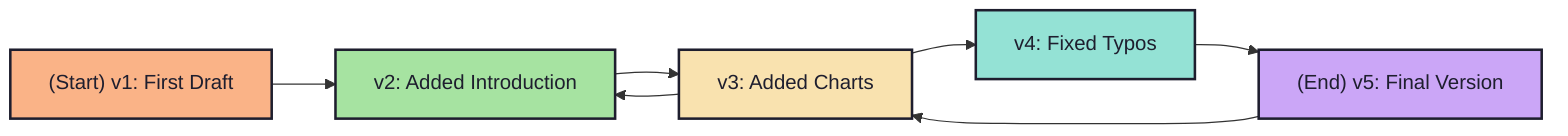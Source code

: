 flowchart LR
  A["(Start) v1: First Draft"] --> B[v2: Added Introduction]
  B --> C[v3: Added Charts]
  C --> D[v4: Fixed Typos]
  D --> E["(End) v5: Final Version"]
  E --> C
  C --> B

  style A fill:#fab387,stroke:#1e1e2e,stroke-width:2px,color:#1e1e2e
  style B fill:#a6e3a1,stroke:#1e1e2e,stroke-width:2px,color:#1e1e2e
  style C fill:#f9e2af,stroke:#1e1e2e,stroke-width:2px,color:#1e1e2e
  style D fill:#94e2d5,stroke:#1e1e2e,stroke-width:2px,color:#1e1e2e
  style E fill:#cba6f7,stroke:#1e1e2e,stroke-width:2px,color:#1e1e2e